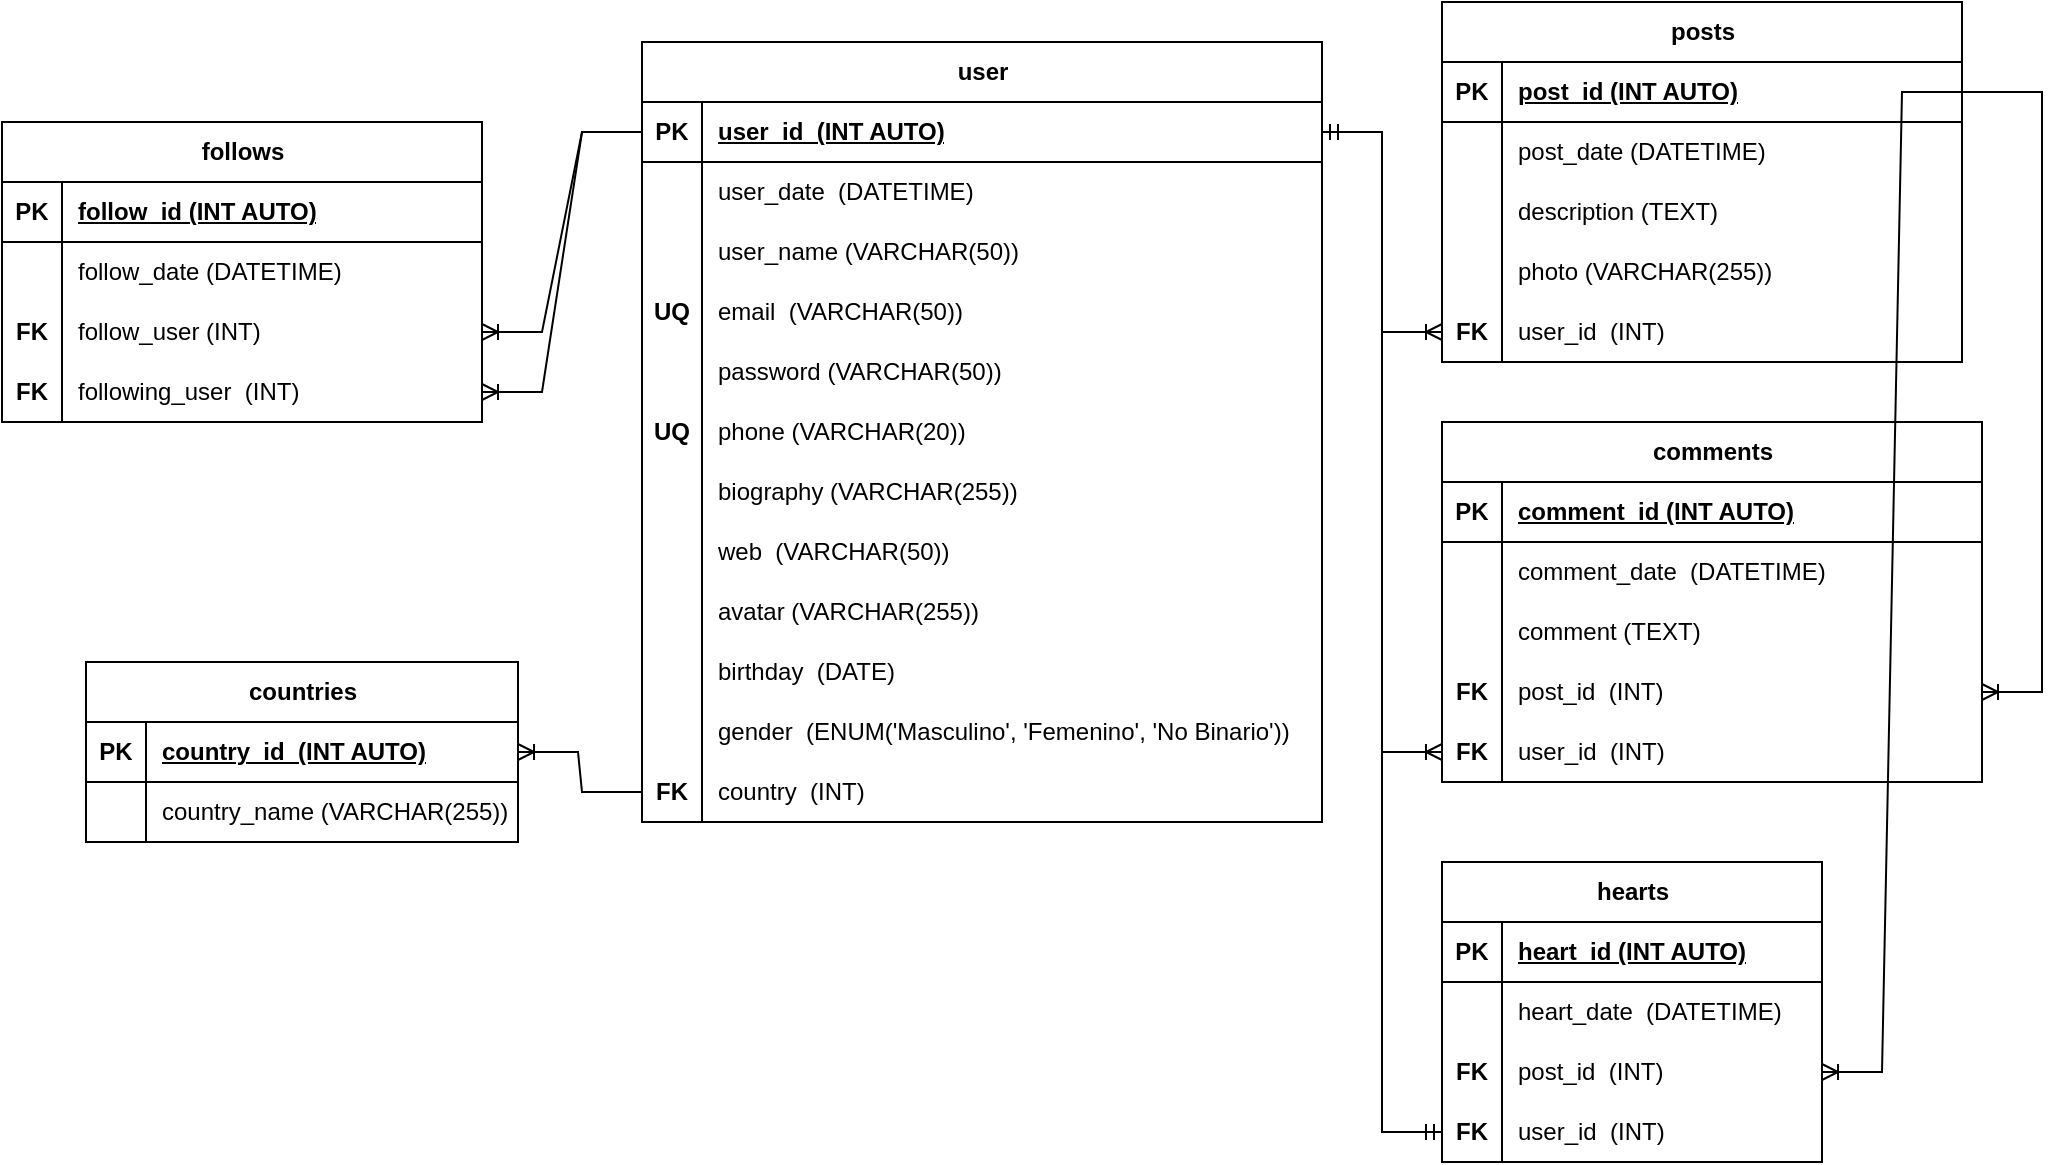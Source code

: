 <mxfile version="21.7.5" type="device">
  <diagram name="Página-1" id="EUpjg66St1lrHgCpTHWH">
    <mxGraphModel dx="1600" dy="1852" grid="1" gridSize="10" guides="1" tooltips="1" connect="1" arrows="1" fold="1" page="1" pageScale="1" pageWidth="827" pageHeight="1169" math="0" shadow="0">
      <root>
        <mxCell id="0" />
        <mxCell id="1" parent="0" />
        <mxCell id="o6AVHuNjPHZVppaUs5et-1" value="user" style="shape=table;startSize=30;container=1;collapsible=1;childLayout=tableLayout;fixedRows=1;rowLines=0;fontStyle=1;align=center;resizeLast=1;html=1;" vertex="1" parent="1">
          <mxGeometry x="330" y="10" width="340" height="390" as="geometry" />
        </mxCell>
        <mxCell id="o6AVHuNjPHZVppaUs5et-2" value="" style="shape=tableRow;horizontal=0;startSize=0;swimlaneHead=0;swimlaneBody=0;fillColor=none;collapsible=0;dropTarget=0;points=[[0,0.5],[1,0.5]];portConstraint=eastwest;top=0;left=0;right=0;bottom=1;" vertex="1" parent="o6AVHuNjPHZVppaUs5et-1">
          <mxGeometry y="30" width="340" height="30" as="geometry" />
        </mxCell>
        <mxCell id="o6AVHuNjPHZVppaUs5et-3" value="PK" style="shape=partialRectangle;connectable=0;fillColor=none;top=0;left=0;bottom=0;right=0;fontStyle=1;overflow=hidden;whiteSpace=wrap;html=1;" vertex="1" parent="o6AVHuNjPHZVppaUs5et-2">
          <mxGeometry width="30" height="30" as="geometry">
            <mxRectangle width="30" height="30" as="alternateBounds" />
          </mxGeometry>
        </mxCell>
        <mxCell id="o6AVHuNjPHZVppaUs5et-4" value="user_id&amp;nbsp; (INT AUTO)" style="shape=partialRectangle;connectable=0;fillColor=none;top=0;left=0;bottom=0;right=0;align=left;spacingLeft=6;fontStyle=5;overflow=hidden;whiteSpace=wrap;html=1;" vertex="1" parent="o6AVHuNjPHZVppaUs5et-2">
          <mxGeometry x="30" width="310" height="30" as="geometry">
            <mxRectangle width="310" height="30" as="alternateBounds" />
          </mxGeometry>
        </mxCell>
        <mxCell id="o6AVHuNjPHZVppaUs5et-5" value="" style="shape=tableRow;horizontal=0;startSize=0;swimlaneHead=0;swimlaneBody=0;fillColor=none;collapsible=0;dropTarget=0;points=[[0,0.5],[1,0.5]];portConstraint=eastwest;top=0;left=0;right=0;bottom=0;" vertex="1" parent="o6AVHuNjPHZVppaUs5et-1">
          <mxGeometry y="60" width="340" height="30" as="geometry" />
        </mxCell>
        <mxCell id="o6AVHuNjPHZVppaUs5et-6" value="" style="shape=partialRectangle;connectable=0;fillColor=none;top=0;left=0;bottom=0;right=0;editable=1;overflow=hidden;whiteSpace=wrap;html=1;" vertex="1" parent="o6AVHuNjPHZVppaUs5et-5">
          <mxGeometry width="30" height="30" as="geometry">
            <mxRectangle width="30" height="30" as="alternateBounds" />
          </mxGeometry>
        </mxCell>
        <mxCell id="o6AVHuNjPHZVppaUs5et-7" value="user_date&amp;nbsp; (DATETIME)" style="shape=partialRectangle;connectable=0;fillColor=none;top=0;left=0;bottom=0;right=0;align=left;spacingLeft=6;overflow=hidden;whiteSpace=wrap;html=1;" vertex="1" parent="o6AVHuNjPHZVppaUs5et-5">
          <mxGeometry x="30" width="310" height="30" as="geometry">
            <mxRectangle width="310" height="30" as="alternateBounds" />
          </mxGeometry>
        </mxCell>
        <mxCell id="o6AVHuNjPHZVppaUs5et-8" value="" style="shape=tableRow;horizontal=0;startSize=0;swimlaneHead=0;swimlaneBody=0;fillColor=none;collapsible=0;dropTarget=0;points=[[0,0.5],[1,0.5]];portConstraint=eastwest;top=0;left=0;right=0;bottom=0;" vertex="1" parent="o6AVHuNjPHZVppaUs5et-1">
          <mxGeometry y="90" width="340" height="30" as="geometry" />
        </mxCell>
        <mxCell id="o6AVHuNjPHZVppaUs5et-9" value="" style="shape=partialRectangle;connectable=0;fillColor=none;top=0;left=0;bottom=0;right=0;editable=1;overflow=hidden;whiteSpace=wrap;html=1;" vertex="1" parent="o6AVHuNjPHZVppaUs5et-8">
          <mxGeometry width="30" height="30" as="geometry">
            <mxRectangle width="30" height="30" as="alternateBounds" />
          </mxGeometry>
        </mxCell>
        <mxCell id="o6AVHuNjPHZVppaUs5et-10" value="user_name (VARCHAR(50))" style="shape=partialRectangle;connectable=0;fillColor=none;top=0;left=0;bottom=0;right=0;align=left;spacingLeft=6;overflow=hidden;whiteSpace=wrap;html=1;" vertex="1" parent="o6AVHuNjPHZVppaUs5et-8">
          <mxGeometry x="30" width="310" height="30" as="geometry">
            <mxRectangle width="310" height="30" as="alternateBounds" />
          </mxGeometry>
        </mxCell>
        <mxCell id="o6AVHuNjPHZVppaUs5et-11" value="" style="shape=tableRow;horizontal=0;startSize=0;swimlaneHead=0;swimlaneBody=0;fillColor=none;collapsible=0;dropTarget=0;points=[[0,0.5],[1,0.5]];portConstraint=eastwest;top=0;left=0;right=0;bottom=0;" vertex="1" parent="o6AVHuNjPHZVppaUs5et-1">
          <mxGeometry y="120" width="340" height="30" as="geometry" />
        </mxCell>
        <mxCell id="o6AVHuNjPHZVppaUs5et-12" value="&lt;b&gt;UQ&lt;/b&gt;" style="shape=partialRectangle;connectable=0;fillColor=none;top=0;left=0;bottom=0;right=0;editable=1;overflow=hidden;whiteSpace=wrap;html=1;" vertex="1" parent="o6AVHuNjPHZVppaUs5et-11">
          <mxGeometry width="30" height="30" as="geometry">
            <mxRectangle width="30" height="30" as="alternateBounds" />
          </mxGeometry>
        </mxCell>
        <mxCell id="o6AVHuNjPHZVppaUs5et-13" value="email&amp;nbsp; (VARCHAR(50))" style="shape=partialRectangle;connectable=0;fillColor=none;top=0;left=0;bottom=0;right=0;align=left;spacingLeft=6;overflow=hidden;whiteSpace=wrap;html=1;" vertex="1" parent="o6AVHuNjPHZVppaUs5et-11">
          <mxGeometry x="30" width="310" height="30" as="geometry">
            <mxRectangle width="310" height="30" as="alternateBounds" />
          </mxGeometry>
        </mxCell>
        <mxCell id="o6AVHuNjPHZVppaUs5et-82" value="" style="shape=tableRow;horizontal=0;startSize=0;swimlaneHead=0;swimlaneBody=0;fillColor=none;collapsible=0;dropTarget=0;points=[[0,0.5],[1,0.5]];portConstraint=eastwest;top=0;left=0;right=0;bottom=0;" vertex="1" parent="o6AVHuNjPHZVppaUs5et-1">
          <mxGeometry y="150" width="340" height="30" as="geometry" />
        </mxCell>
        <mxCell id="o6AVHuNjPHZVppaUs5et-83" value="" style="shape=partialRectangle;connectable=0;fillColor=none;top=0;left=0;bottom=0;right=0;editable=1;overflow=hidden;whiteSpace=wrap;html=1;" vertex="1" parent="o6AVHuNjPHZVppaUs5et-82">
          <mxGeometry width="30" height="30" as="geometry">
            <mxRectangle width="30" height="30" as="alternateBounds" />
          </mxGeometry>
        </mxCell>
        <mxCell id="o6AVHuNjPHZVppaUs5et-84" value="password (VARCHAR(50))" style="shape=partialRectangle;connectable=0;fillColor=none;top=0;left=0;bottom=0;right=0;align=left;spacingLeft=6;overflow=hidden;whiteSpace=wrap;html=1;" vertex="1" parent="o6AVHuNjPHZVppaUs5et-82">
          <mxGeometry x="30" width="310" height="30" as="geometry">
            <mxRectangle width="310" height="30" as="alternateBounds" />
          </mxGeometry>
        </mxCell>
        <mxCell id="o6AVHuNjPHZVppaUs5et-85" value="" style="shape=tableRow;horizontal=0;startSize=0;swimlaneHead=0;swimlaneBody=0;fillColor=none;collapsible=0;dropTarget=0;points=[[0,0.5],[1,0.5]];portConstraint=eastwest;top=0;left=0;right=0;bottom=0;" vertex="1" parent="o6AVHuNjPHZVppaUs5et-1">
          <mxGeometry y="180" width="340" height="30" as="geometry" />
        </mxCell>
        <mxCell id="o6AVHuNjPHZVppaUs5et-86" value="&lt;b&gt;UQ&lt;/b&gt;" style="shape=partialRectangle;connectable=0;fillColor=none;top=0;left=0;bottom=0;right=0;editable=1;overflow=hidden;whiteSpace=wrap;html=1;" vertex="1" parent="o6AVHuNjPHZVppaUs5et-85">
          <mxGeometry width="30" height="30" as="geometry">
            <mxRectangle width="30" height="30" as="alternateBounds" />
          </mxGeometry>
        </mxCell>
        <mxCell id="o6AVHuNjPHZVppaUs5et-87" value="phone (VARCHAR(20))" style="shape=partialRectangle;connectable=0;fillColor=none;top=0;left=0;bottom=0;right=0;align=left;spacingLeft=6;overflow=hidden;whiteSpace=wrap;html=1;" vertex="1" parent="o6AVHuNjPHZVppaUs5et-85">
          <mxGeometry x="30" width="310" height="30" as="geometry">
            <mxRectangle width="310" height="30" as="alternateBounds" />
          </mxGeometry>
        </mxCell>
        <mxCell id="o6AVHuNjPHZVppaUs5et-88" value="" style="shape=tableRow;horizontal=0;startSize=0;swimlaneHead=0;swimlaneBody=0;fillColor=none;collapsible=0;dropTarget=0;points=[[0,0.5],[1,0.5]];portConstraint=eastwest;top=0;left=0;right=0;bottom=0;" vertex="1" parent="o6AVHuNjPHZVppaUs5et-1">
          <mxGeometry y="210" width="340" height="30" as="geometry" />
        </mxCell>
        <mxCell id="o6AVHuNjPHZVppaUs5et-89" value="" style="shape=partialRectangle;connectable=0;fillColor=none;top=0;left=0;bottom=0;right=0;editable=1;overflow=hidden;whiteSpace=wrap;html=1;" vertex="1" parent="o6AVHuNjPHZVppaUs5et-88">
          <mxGeometry width="30" height="30" as="geometry">
            <mxRectangle width="30" height="30" as="alternateBounds" />
          </mxGeometry>
        </mxCell>
        <mxCell id="o6AVHuNjPHZVppaUs5et-90" value="biography (VARCHAR(255))" style="shape=partialRectangle;connectable=0;fillColor=none;top=0;left=0;bottom=0;right=0;align=left;spacingLeft=6;overflow=hidden;whiteSpace=wrap;html=1;" vertex="1" parent="o6AVHuNjPHZVppaUs5et-88">
          <mxGeometry x="30" width="310" height="30" as="geometry">
            <mxRectangle width="310" height="30" as="alternateBounds" />
          </mxGeometry>
        </mxCell>
        <mxCell id="o6AVHuNjPHZVppaUs5et-91" value="" style="shape=tableRow;horizontal=0;startSize=0;swimlaneHead=0;swimlaneBody=0;fillColor=none;collapsible=0;dropTarget=0;points=[[0,0.5],[1,0.5]];portConstraint=eastwest;top=0;left=0;right=0;bottom=0;" vertex="1" parent="o6AVHuNjPHZVppaUs5et-1">
          <mxGeometry y="240" width="340" height="30" as="geometry" />
        </mxCell>
        <mxCell id="o6AVHuNjPHZVppaUs5et-92" value="" style="shape=partialRectangle;connectable=0;fillColor=none;top=0;left=0;bottom=0;right=0;editable=1;overflow=hidden;whiteSpace=wrap;html=1;" vertex="1" parent="o6AVHuNjPHZVppaUs5et-91">
          <mxGeometry width="30" height="30" as="geometry">
            <mxRectangle width="30" height="30" as="alternateBounds" />
          </mxGeometry>
        </mxCell>
        <mxCell id="o6AVHuNjPHZVppaUs5et-93" value="web&amp;nbsp; (VARCHAR(50))" style="shape=partialRectangle;connectable=0;fillColor=none;top=0;left=0;bottom=0;right=0;align=left;spacingLeft=6;overflow=hidden;whiteSpace=wrap;html=1;" vertex="1" parent="o6AVHuNjPHZVppaUs5et-91">
          <mxGeometry x="30" width="310" height="30" as="geometry">
            <mxRectangle width="310" height="30" as="alternateBounds" />
          </mxGeometry>
        </mxCell>
        <mxCell id="o6AVHuNjPHZVppaUs5et-94" value="" style="shape=tableRow;horizontal=0;startSize=0;swimlaneHead=0;swimlaneBody=0;fillColor=none;collapsible=0;dropTarget=0;points=[[0,0.5],[1,0.5]];portConstraint=eastwest;top=0;left=0;right=0;bottom=0;" vertex="1" parent="o6AVHuNjPHZVppaUs5et-1">
          <mxGeometry y="270" width="340" height="30" as="geometry" />
        </mxCell>
        <mxCell id="o6AVHuNjPHZVppaUs5et-95" value="" style="shape=partialRectangle;connectable=0;fillColor=none;top=0;left=0;bottom=0;right=0;editable=1;overflow=hidden;whiteSpace=wrap;html=1;" vertex="1" parent="o6AVHuNjPHZVppaUs5et-94">
          <mxGeometry width="30" height="30" as="geometry">
            <mxRectangle width="30" height="30" as="alternateBounds" />
          </mxGeometry>
        </mxCell>
        <mxCell id="o6AVHuNjPHZVppaUs5et-96" value="avatar (VARCHAR(255))" style="shape=partialRectangle;connectable=0;fillColor=none;top=0;left=0;bottom=0;right=0;align=left;spacingLeft=6;overflow=hidden;whiteSpace=wrap;html=1;" vertex="1" parent="o6AVHuNjPHZVppaUs5et-94">
          <mxGeometry x="30" width="310" height="30" as="geometry">
            <mxRectangle width="310" height="30" as="alternateBounds" />
          </mxGeometry>
        </mxCell>
        <mxCell id="o6AVHuNjPHZVppaUs5et-97" value="" style="shape=tableRow;horizontal=0;startSize=0;swimlaneHead=0;swimlaneBody=0;fillColor=none;collapsible=0;dropTarget=0;points=[[0,0.5],[1,0.5]];portConstraint=eastwest;top=0;left=0;right=0;bottom=0;" vertex="1" parent="o6AVHuNjPHZVppaUs5et-1">
          <mxGeometry y="300" width="340" height="30" as="geometry" />
        </mxCell>
        <mxCell id="o6AVHuNjPHZVppaUs5et-98" value="" style="shape=partialRectangle;connectable=0;fillColor=none;top=0;left=0;bottom=0;right=0;editable=1;overflow=hidden;whiteSpace=wrap;html=1;" vertex="1" parent="o6AVHuNjPHZVppaUs5et-97">
          <mxGeometry width="30" height="30" as="geometry">
            <mxRectangle width="30" height="30" as="alternateBounds" />
          </mxGeometry>
        </mxCell>
        <mxCell id="o6AVHuNjPHZVppaUs5et-99" value="birthday&amp;nbsp; (DATE)" style="shape=partialRectangle;connectable=0;fillColor=none;top=0;left=0;bottom=0;right=0;align=left;spacingLeft=6;overflow=hidden;whiteSpace=wrap;html=1;" vertex="1" parent="o6AVHuNjPHZVppaUs5et-97">
          <mxGeometry x="30" width="310" height="30" as="geometry">
            <mxRectangle width="310" height="30" as="alternateBounds" />
          </mxGeometry>
        </mxCell>
        <mxCell id="o6AVHuNjPHZVppaUs5et-100" value="" style="shape=tableRow;horizontal=0;startSize=0;swimlaneHead=0;swimlaneBody=0;fillColor=none;collapsible=0;dropTarget=0;points=[[0,0.5],[1,0.5]];portConstraint=eastwest;top=0;left=0;right=0;bottom=0;" vertex="1" parent="o6AVHuNjPHZVppaUs5et-1">
          <mxGeometry y="330" width="340" height="30" as="geometry" />
        </mxCell>
        <mxCell id="o6AVHuNjPHZVppaUs5et-101" value="" style="shape=partialRectangle;connectable=0;fillColor=none;top=0;left=0;bottom=0;right=0;editable=1;overflow=hidden;whiteSpace=wrap;html=1;" vertex="1" parent="o6AVHuNjPHZVppaUs5et-100">
          <mxGeometry width="30" height="30" as="geometry">
            <mxRectangle width="30" height="30" as="alternateBounds" />
          </mxGeometry>
        </mxCell>
        <mxCell id="o6AVHuNjPHZVppaUs5et-102" value="gender&amp;nbsp; (ENUM(&#39;Masculino&#39;, &#39;Femenino&#39;, &#39;No Binario&#39;))" style="shape=partialRectangle;connectable=0;fillColor=none;top=0;left=0;bottom=0;right=0;align=left;spacingLeft=6;overflow=hidden;whiteSpace=wrap;html=1;" vertex="1" parent="o6AVHuNjPHZVppaUs5et-100">
          <mxGeometry x="30" width="310" height="30" as="geometry">
            <mxRectangle width="310" height="30" as="alternateBounds" />
          </mxGeometry>
        </mxCell>
        <mxCell id="o6AVHuNjPHZVppaUs5et-103" value="" style="shape=tableRow;horizontal=0;startSize=0;swimlaneHead=0;swimlaneBody=0;fillColor=none;collapsible=0;dropTarget=0;points=[[0,0.5],[1,0.5]];portConstraint=eastwest;top=0;left=0;right=0;bottom=0;" vertex="1" parent="o6AVHuNjPHZVppaUs5et-1">
          <mxGeometry y="360" width="340" height="30" as="geometry" />
        </mxCell>
        <mxCell id="o6AVHuNjPHZVppaUs5et-104" value="&lt;b&gt;FK&lt;/b&gt;" style="shape=partialRectangle;connectable=0;fillColor=none;top=0;left=0;bottom=0;right=0;editable=1;overflow=hidden;whiteSpace=wrap;html=1;" vertex="1" parent="o6AVHuNjPHZVppaUs5et-103">
          <mxGeometry width="30" height="30" as="geometry">
            <mxRectangle width="30" height="30" as="alternateBounds" />
          </mxGeometry>
        </mxCell>
        <mxCell id="o6AVHuNjPHZVppaUs5et-105" value="country&amp;nbsp; (INT)" style="shape=partialRectangle;connectable=0;fillColor=none;top=0;left=0;bottom=0;right=0;align=left;spacingLeft=6;overflow=hidden;whiteSpace=wrap;html=1;" vertex="1" parent="o6AVHuNjPHZVppaUs5et-103">
          <mxGeometry x="30" width="310" height="30" as="geometry">
            <mxRectangle width="310" height="30" as="alternateBounds" />
          </mxGeometry>
        </mxCell>
        <mxCell id="o6AVHuNjPHZVppaUs5et-14" value="comments" style="shape=table;startSize=30;container=1;collapsible=1;childLayout=tableLayout;fixedRows=1;rowLines=0;fontStyle=1;align=center;resizeLast=1;html=1;" vertex="1" parent="1">
          <mxGeometry x="730" y="200" width="270" height="180" as="geometry" />
        </mxCell>
        <mxCell id="o6AVHuNjPHZVppaUs5et-15" value="" style="shape=tableRow;horizontal=0;startSize=0;swimlaneHead=0;swimlaneBody=0;fillColor=none;collapsible=0;dropTarget=0;points=[[0,0.5],[1,0.5]];portConstraint=eastwest;top=0;left=0;right=0;bottom=1;" vertex="1" parent="o6AVHuNjPHZVppaUs5et-14">
          <mxGeometry y="30" width="270" height="30" as="geometry" />
        </mxCell>
        <mxCell id="o6AVHuNjPHZVppaUs5et-16" value="PK" style="shape=partialRectangle;connectable=0;fillColor=none;top=0;left=0;bottom=0;right=0;fontStyle=1;overflow=hidden;whiteSpace=wrap;html=1;" vertex="1" parent="o6AVHuNjPHZVppaUs5et-15">
          <mxGeometry width="30" height="30" as="geometry">
            <mxRectangle width="30" height="30" as="alternateBounds" />
          </mxGeometry>
        </mxCell>
        <mxCell id="o6AVHuNjPHZVppaUs5et-17" value="comment_id (INT AUTO)" style="shape=partialRectangle;connectable=0;fillColor=none;top=0;left=0;bottom=0;right=0;align=left;spacingLeft=6;fontStyle=5;overflow=hidden;whiteSpace=wrap;html=1;" vertex="1" parent="o6AVHuNjPHZVppaUs5et-15">
          <mxGeometry x="30" width="240" height="30" as="geometry">
            <mxRectangle width="240" height="30" as="alternateBounds" />
          </mxGeometry>
        </mxCell>
        <mxCell id="o6AVHuNjPHZVppaUs5et-18" value="" style="shape=tableRow;horizontal=0;startSize=0;swimlaneHead=0;swimlaneBody=0;fillColor=none;collapsible=0;dropTarget=0;points=[[0,0.5],[1,0.5]];portConstraint=eastwest;top=0;left=0;right=0;bottom=0;" vertex="1" parent="o6AVHuNjPHZVppaUs5et-14">
          <mxGeometry y="60" width="270" height="30" as="geometry" />
        </mxCell>
        <mxCell id="o6AVHuNjPHZVppaUs5et-19" value="" style="shape=partialRectangle;connectable=0;fillColor=none;top=0;left=0;bottom=0;right=0;editable=1;overflow=hidden;whiteSpace=wrap;html=1;" vertex="1" parent="o6AVHuNjPHZVppaUs5et-18">
          <mxGeometry width="30" height="30" as="geometry">
            <mxRectangle width="30" height="30" as="alternateBounds" />
          </mxGeometry>
        </mxCell>
        <mxCell id="o6AVHuNjPHZVppaUs5et-20" value="comment_date&amp;nbsp; (DATETIME)" style="shape=partialRectangle;connectable=0;fillColor=none;top=0;left=0;bottom=0;right=0;align=left;spacingLeft=6;overflow=hidden;whiteSpace=wrap;html=1;" vertex="1" parent="o6AVHuNjPHZVppaUs5et-18">
          <mxGeometry x="30" width="240" height="30" as="geometry">
            <mxRectangle width="240" height="30" as="alternateBounds" />
          </mxGeometry>
        </mxCell>
        <mxCell id="o6AVHuNjPHZVppaUs5et-21" value="" style="shape=tableRow;horizontal=0;startSize=0;swimlaneHead=0;swimlaneBody=0;fillColor=none;collapsible=0;dropTarget=0;points=[[0,0.5],[1,0.5]];portConstraint=eastwest;top=0;left=0;right=0;bottom=0;" vertex="1" parent="o6AVHuNjPHZVppaUs5et-14">
          <mxGeometry y="90" width="270" height="30" as="geometry" />
        </mxCell>
        <mxCell id="o6AVHuNjPHZVppaUs5et-22" value="" style="shape=partialRectangle;connectable=0;fillColor=none;top=0;left=0;bottom=0;right=0;editable=1;overflow=hidden;whiteSpace=wrap;html=1;" vertex="1" parent="o6AVHuNjPHZVppaUs5et-21">
          <mxGeometry width="30" height="30" as="geometry">
            <mxRectangle width="30" height="30" as="alternateBounds" />
          </mxGeometry>
        </mxCell>
        <mxCell id="o6AVHuNjPHZVppaUs5et-23" value="comment (TEXT)" style="shape=partialRectangle;connectable=0;fillColor=none;top=0;left=0;bottom=0;right=0;align=left;spacingLeft=6;overflow=hidden;whiteSpace=wrap;html=1;" vertex="1" parent="o6AVHuNjPHZVppaUs5et-21">
          <mxGeometry x="30" width="240" height="30" as="geometry">
            <mxRectangle width="240" height="30" as="alternateBounds" />
          </mxGeometry>
        </mxCell>
        <mxCell id="o6AVHuNjPHZVppaUs5et-24" value="" style="shape=tableRow;horizontal=0;startSize=0;swimlaneHead=0;swimlaneBody=0;fillColor=none;collapsible=0;dropTarget=0;points=[[0,0.5],[1,0.5]];portConstraint=eastwest;top=0;left=0;right=0;bottom=0;" vertex="1" parent="o6AVHuNjPHZVppaUs5et-14">
          <mxGeometry y="120" width="270" height="30" as="geometry" />
        </mxCell>
        <mxCell id="o6AVHuNjPHZVppaUs5et-25" value="&lt;b&gt;FK&lt;/b&gt;" style="shape=partialRectangle;connectable=0;fillColor=none;top=0;left=0;bottom=0;right=0;editable=1;overflow=hidden;whiteSpace=wrap;html=1;" vertex="1" parent="o6AVHuNjPHZVppaUs5et-24">
          <mxGeometry width="30" height="30" as="geometry">
            <mxRectangle width="30" height="30" as="alternateBounds" />
          </mxGeometry>
        </mxCell>
        <mxCell id="o6AVHuNjPHZVppaUs5et-26" value="post_id&amp;nbsp; (INT)" style="shape=partialRectangle;connectable=0;fillColor=none;top=0;left=0;bottom=0;right=0;align=left;spacingLeft=6;overflow=hidden;whiteSpace=wrap;html=1;" vertex="1" parent="o6AVHuNjPHZVppaUs5et-24">
          <mxGeometry x="30" width="240" height="30" as="geometry">
            <mxRectangle width="240" height="30" as="alternateBounds" />
          </mxGeometry>
        </mxCell>
        <mxCell id="o6AVHuNjPHZVppaUs5et-106" value="" style="shape=tableRow;horizontal=0;startSize=0;swimlaneHead=0;swimlaneBody=0;fillColor=none;collapsible=0;dropTarget=0;points=[[0,0.5],[1,0.5]];portConstraint=eastwest;top=0;left=0;right=0;bottom=0;" vertex="1" parent="o6AVHuNjPHZVppaUs5et-14">
          <mxGeometry y="150" width="270" height="30" as="geometry" />
        </mxCell>
        <mxCell id="o6AVHuNjPHZVppaUs5et-107" value="&lt;b&gt;FK&lt;/b&gt;" style="shape=partialRectangle;connectable=0;fillColor=none;top=0;left=0;bottom=0;right=0;editable=1;overflow=hidden;whiteSpace=wrap;html=1;" vertex="1" parent="o6AVHuNjPHZVppaUs5et-106">
          <mxGeometry width="30" height="30" as="geometry">
            <mxRectangle width="30" height="30" as="alternateBounds" />
          </mxGeometry>
        </mxCell>
        <mxCell id="o6AVHuNjPHZVppaUs5et-108" value="user_id&amp;nbsp; (INT)" style="shape=partialRectangle;connectable=0;fillColor=none;top=0;left=0;bottom=0;right=0;align=left;spacingLeft=6;overflow=hidden;whiteSpace=wrap;html=1;" vertex="1" parent="o6AVHuNjPHZVppaUs5et-106">
          <mxGeometry x="30" width="240" height="30" as="geometry">
            <mxRectangle width="240" height="30" as="alternateBounds" />
          </mxGeometry>
        </mxCell>
        <mxCell id="o6AVHuNjPHZVppaUs5et-53" value="follows" style="shape=table;startSize=30;container=1;collapsible=1;childLayout=tableLayout;fixedRows=1;rowLines=0;fontStyle=1;align=center;resizeLast=1;html=1;" vertex="1" parent="1">
          <mxGeometry x="10" y="50" width="240" height="150" as="geometry" />
        </mxCell>
        <mxCell id="o6AVHuNjPHZVppaUs5et-54" value="" style="shape=tableRow;horizontal=0;startSize=0;swimlaneHead=0;swimlaneBody=0;fillColor=none;collapsible=0;dropTarget=0;points=[[0,0.5],[1,0.5]];portConstraint=eastwest;top=0;left=0;right=0;bottom=1;" vertex="1" parent="o6AVHuNjPHZVppaUs5et-53">
          <mxGeometry y="30" width="240" height="30" as="geometry" />
        </mxCell>
        <mxCell id="o6AVHuNjPHZVppaUs5et-55" value="PK" style="shape=partialRectangle;connectable=0;fillColor=none;top=0;left=0;bottom=0;right=0;fontStyle=1;overflow=hidden;whiteSpace=wrap;html=1;" vertex="1" parent="o6AVHuNjPHZVppaUs5et-54">
          <mxGeometry width="30" height="30" as="geometry">
            <mxRectangle width="30" height="30" as="alternateBounds" />
          </mxGeometry>
        </mxCell>
        <mxCell id="o6AVHuNjPHZVppaUs5et-56" value="follow_id (INT AUTO)" style="shape=partialRectangle;connectable=0;fillColor=none;top=0;left=0;bottom=0;right=0;align=left;spacingLeft=6;fontStyle=5;overflow=hidden;whiteSpace=wrap;html=1;" vertex="1" parent="o6AVHuNjPHZVppaUs5et-54">
          <mxGeometry x="30" width="210" height="30" as="geometry">
            <mxRectangle width="210" height="30" as="alternateBounds" />
          </mxGeometry>
        </mxCell>
        <mxCell id="o6AVHuNjPHZVppaUs5et-57" value="" style="shape=tableRow;horizontal=0;startSize=0;swimlaneHead=0;swimlaneBody=0;fillColor=none;collapsible=0;dropTarget=0;points=[[0,0.5],[1,0.5]];portConstraint=eastwest;top=0;left=0;right=0;bottom=0;" vertex="1" parent="o6AVHuNjPHZVppaUs5et-53">
          <mxGeometry y="60" width="240" height="30" as="geometry" />
        </mxCell>
        <mxCell id="o6AVHuNjPHZVppaUs5et-58" value="" style="shape=partialRectangle;connectable=0;fillColor=none;top=0;left=0;bottom=0;right=0;editable=1;overflow=hidden;whiteSpace=wrap;html=1;" vertex="1" parent="o6AVHuNjPHZVppaUs5et-57">
          <mxGeometry width="30" height="30" as="geometry">
            <mxRectangle width="30" height="30" as="alternateBounds" />
          </mxGeometry>
        </mxCell>
        <mxCell id="o6AVHuNjPHZVppaUs5et-59" value="follow_date (DATETIME)" style="shape=partialRectangle;connectable=0;fillColor=none;top=0;left=0;bottom=0;right=0;align=left;spacingLeft=6;overflow=hidden;whiteSpace=wrap;html=1;" vertex="1" parent="o6AVHuNjPHZVppaUs5et-57">
          <mxGeometry x="30" width="210" height="30" as="geometry">
            <mxRectangle width="210" height="30" as="alternateBounds" />
          </mxGeometry>
        </mxCell>
        <mxCell id="o6AVHuNjPHZVppaUs5et-60" value="" style="shape=tableRow;horizontal=0;startSize=0;swimlaneHead=0;swimlaneBody=0;fillColor=none;collapsible=0;dropTarget=0;points=[[0,0.5],[1,0.5]];portConstraint=eastwest;top=0;left=0;right=0;bottom=0;" vertex="1" parent="o6AVHuNjPHZVppaUs5et-53">
          <mxGeometry y="90" width="240" height="30" as="geometry" />
        </mxCell>
        <mxCell id="o6AVHuNjPHZVppaUs5et-61" value="&lt;b&gt;FK&lt;/b&gt;" style="shape=partialRectangle;connectable=0;fillColor=none;top=0;left=0;bottom=0;right=0;editable=1;overflow=hidden;whiteSpace=wrap;html=1;" vertex="1" parent="o6AVHuNjPHZVppaUs5et-60">
          <mxGeometry width="30" height="30" as="geometry">
            <mxRectangle width="30" height="30" as="alternateBounds" />
          </mxGeometry>
        </mxCell>
        <mxCell id="o6AVHuNjPHZVppaUs5et-62" value="follow_user (INT)" style="shape=partialRectangle;connectable=0;fillColor=none;top=0;left=0;bottom=0;right=0;align=left;spacingLeft=6;overflow=hidden;whiteSpace=wrap;html=1;" vertex="1" parent="o6AVHuNjPHZVppaUs5et-60">
          <mxGeometry x="30" width="210" height="30" as="geometry">
            <mxRectangle width="210" height="30" as="alternateBounds" />
          </mxGeometry>
        </mxCell>
        <mxCell id="o6AVHuNjPHZVppaUs5et-63" value="" style="shape=tableRow;horizontal=0;startSize=0;swimlaneHead=0;swimlaneBody=0;fillColor=none;collapsible=0;dropTarget=0;points=[[0,0.5],[1,0.5]];portConstraint=eastwest;top=0;left=0;right=0;bottom=0;" vertex="1" parent="o6AVHuNjPHZVppaUs5et-53">
          <mxGeometry y="120" width="240" height="30" as="geometry" />
        </mxCell>
        <mxCell id="o6AVHuNjPHZVppaUs5et-64" value="&lt;b&gt;FK&lt;/b&gt;" style="shape=partialRectangle;connectable=0;fillColor=none;top=0;left=0;bottom=0;right=0;editable=1;overflow=hidden;whiteSpace=wrap;html=1;" vertex="1" parent="o6AVHuNjPHZVppaUs5et-63">
          <mxGeometry width="30" height="30" as="geometry">
            <mxRectangle width="30" height="30" as="alternateBounds" />
          </mxGeometry>
        </mxCell>
        <mxCell id="o6AVHuNjPHZVppaUs5et-65" value="following_user&amp;nbsp; (INT)" style="shape=partialRectangle;connectable=0;fillColor=none;top=0;left=0;bottom=0;right=0;align=left;spacingLeft=6;overflow=hidden;whiteSpace=wrap;html=1;" vertex="1" parent="o6AVHuNjPHZVppaUs5et-63">
          <mxGeometry x="30" width="210" height="30" as="geometry">
            <mxRectangle width="210" height="30" as="alternateBounds" />
          </mxGeometry>
        </mxCell>
        <mxCell id="o6AVHuNjPHZVppaUs5et-66" value="posts" style="shape=table;startSize=30;container=1;collapsible=1;childLayout=tableLayout;fixedRows=1;rowLines=0;fontStyle=1;align=center;resizeLast=1;html=1;" vertex="1" parent="1">
          <mxGeometry x="730" y="-10" width="260" height="180" as="geometry" />
        </mxCell>
        <mxCell id="o6AVHuNjPHZVppaUs5et-67" value="" style="shape=tableRow;horizontal=0;startSize=0;swimlaneHead=0;swimlaneBody=0;fillColor=none;collapsible=0;dropTarget=0;points=[[0,0.5],[1,0.5]];portConstraint=eastwest;top=0;left=0;right=0;bottom=1;" vertex="1" parent="o6AVHuNjPHZVppaUs5et-66">
          <mxGeometry y="30" width="260" height="30" as="geometry" />
        </mxCell>
        <mxCell id="o6AVHuNjPHZVppaUs5et-68" value="PK" style="shape=partialRectangle;connectable=0;fillColor=none;top=0;left=0;bottom=0;right=0;fontStyle=1;overflow=hidden;whiteSpace=wrap;html=1;" vertex="1" parent="o6AVHuNjPHZVppaUs5et-67">
          <mxGeometry width="30" height="30" as="geometry">
            <mxRectangle width="30" height="30" as="alternateBounds" />
          </mxGeometry>
        </mxCell>
        <mxCell id="o6AVHuNjPHZVppaUs5et-69" value="post_id (INT AUTO)" style="shape=partialRectangle;connectable=0;fillColor=none;top=0;left=0;bottom=0;right=0;align=left;spacingLeft=6;fontStyle=5;overflow=hidden;whiteSpace=wrap;html=1;" vertex="1" parent="o6AVHuNjPHZVppaUs5et-67">
          <mxGeometry x="30" width="230" height="30" as="geometry">
            <mxRectangle width="230" height="30" as="alternateBounds" />
          </mxGeometry>
        </mxCell>
        <mxCell id="o6AVHuNjPHZVppaUs5et-70" value="" style="shape=tableRow;horizontal=0;startSize=0;swimlaneHead=0;swimlaneBody=0;fillColor=none;collapsible=0;dropTarget=0;points=[[0,0.5],[1,0.5]];portConstraint=eastwest;top=0;left=0;right=0;bottom=0;" vertex="1" parent="o6AVHuNjPHZVppaUs5et-66">
          <mxGeometry y="60" width="260" height="30" as="geometry" />
        </mxCell>
        <mxCell id="o6AVHuNjPHZVppaUs5et-71" value="" style="shape=partialRectangle;connectable=0;fillColor=none;top=0;left=0;bottom=0;right=0;editable=1;overflow=hidden;whiteSpace=wrap;html=1;" vertex="1" parent="o6AVHuNjPHZVppaUs5et-70">
          <mxGeometry width="30" height="30" as="geometry">
            <mxRectangle width="30" height="30" as="alternateBounds" />
          </mxGeometry>
        </mxCell>
        <mxCell id="o6AVHuNjPHZVppaUs5et-72" value="post_date (DATETIME)" style="shape=partialRectangle;connectable=0;fillColor=none;top=0;left=0;bottom=0;right=0;align=left;spacingLeft=6;overflow=hidden;whiteSpace=wrap;html=1;" vertex="1" parent="o6AVHuNjPHZVppaUs5et-70">
          <mxGeometry x="30" width="230" height="30" as="geometry">
            <mxRectangle width="230" height="30" as="alternateBounds" />
          </mxGeometry>
        </mxCell>
        <mxCell id="o6AVHuNjPHZVppaUs5et-73" value="" style="shape=tableRow;horizontal=0;startSize=0;swimlaneHead=0;swimlaneBody=0;fillColor=none;collapsible=0;dropTarget=0;points=[[0,0.5],[1,0.5]];portConstraint=eastwest;top=0;left=0;right=0;bottom=0;" vertex="1" parent="o6AVHuNjPHZVppaUs5et-66">
          <mxGeometry y="90" width="260" height="30" as="geometry" />
        </mxCell>
        <mxCell id="o6AVHuNjPHZVppaUs5et-74" value="" style="shape=partialRectangle;connectable=0;fillColor=none;top=0;left=0;bottom=0;right=0;editable=1;overflow=hidden;whiteSpace=wrap;html=1;" vertex="1" parent="o6AVHuNjPHZVppaUs5et-73">
          <mxGeometry width="30" height="30" as="geometry">
            <mxRectangle width="30" height="30" as="alternateBounds" />
          </mxGeometry>
        </mxCell>
        <mxCell id="o6AVHuNjPHZVppaUs5et-75" value="description (TEXT)" style="shape=partialRectangle;connectable=0;fillColor=none;top=0;left=0;bottom=0;right=0;align=left;spacingLeft=6;overflow=hidden;whiteSpace=wrap;html=1;" vertex="1" parent="o6AVHuNjPHZVppaUs5et-73">
          <mxGeometry x="30" width="230" height="30" as="geometry">
            <mxRectangle width="230" height="30" as="alternateBounds" />
          </mxGeometry>
        </mxCell>
        <mxCell id="o6AVHuNjPHZVppaUs5et-76" value="" style="shape=tableRow;horizontal=0;startSize=0;swimlaneHead=0;swimlaneBody=0;fillColor=none;collapsible=0;dropTarget=0;points=[[0,0.5],[1,0.5]];portConstraint=eastwest;top=0;left=0;right=0;bottom=0;" vertex="1" parent="o6AVHuNjPHZVppaUs5et-66">
          <mxGeometry y="120" width="260" height="30" as="geometry" />
        </mxCell>
        <mxCell id="o6AVHuNjPHZVppaUs5et-77" value="" style="shape=partialRectangle;connectable=0;fillColor=none;top=0;left=0;bottom=0;right=0;editable=1;overflow=hidden;whiteSpace=wrap;html=1;" vertex="1" parent="o6AVHuNjPHZVppaUs5et-76">
          <mxGeometry width="30" height="30" as="geometry">
            <mxRectangle width="30" height="30" as="alternateBounds" />
          </mxGeometry>
        </mxCell>
        <mxCell id="o6AVHuNjPHZVppaUs5et-78" value="photo (VARCHAR(255))" style="shape=partialRectangle;connectable=0;fillColor=none;top=0;left=0;bottom=0;right=0;align=left;spacingLeft=6;overflow=hidden;whiteSpace=wrap;html=1;" vertex="1" parent="o6AVHuNjPHZVppaUs5et-76">
          <mxGeometry x="30" width="230" height="30" as="geometry">
            <mxRectangle width="230" height="30" as="alternateBounds" />
          </mxGeometry>
        </mxCell>
        <mxCell id="o6AVHuNjPHZVppaUs5et-79" value="" style="shape=tableRow;horizontal=0;startSize=0;swimlaneHead=0;swimlaneBody=0;fillColor=none;collapsible=0;dropTarget=0;points=[[0,0.5],[1,0.5]];portConstraint=eastwest;top=0;left=0;right=0;bottom=0;" vertex="1" parent="o6AVHuNjPHZVppaUs5et-66">
          <mxGeometry y="150" width="260" height="30" as="geometry" />
        </mxCell>
        <mxCell id="o6AVHuNjPHZVppaUs5et-80" value="&lt;b&gt;FK&lt;/b&gt;" style="shape=partialRectangle;connectable=0;fillColor=none;top=0;left=0;bottom=0;right=0;editable=1;overflow=hidden;whiteSpace=wrap;html=1;" vertex="1" parent="o6AVHuNjPHZVppaUs5et-79">
          <mxGeometry width="30" height="30" as="geometry">
            <mxRectangle width="30" height="30" as="alternateBounds" />
          </mxGeometry>
        </mxCell>
        <mxCell id="o6AVHuNjPHZVppaUs5et-81" value="user_id&amp;nbsp; (INT)" style="shape=partialRectangle;connectable=0;fillColor=none;top=0;left=0;bottom=0;right=0;align=left;spacingLeft=6;overflow=hidden;whiteSpace=wrap;html=1;" vertex="1" parent="o6AVHuNjPHZVppaUs5et-79">
          <mxGeometry x="30" width="230" height="30" as="geometry">
            <mxRectangle width="230" height="30" as="alternateBounds" />
          </mxGeometry>
        </mxCell>
        <mxCell id="o6AVHuNjPHZVppaUs5et-109" value="hearts" style="shape=table;startSize=30;container=1;collapsible=1;childLayout=tableLayout;fixedRows=1;rowLines=0;fontStyle=1;align=center;resizeLast=1;html=1;" vertex="1" parent="1">
          <mxGeometry x="730" y="420" width="190" height="150" as="geometry" />
        </mxCell>
        <mxCell id="o6AVHuNjPHZVppaUs5et-110" value="" style="shape=tableRow;horizontal=0;startSize=0;swimlaneHead=0;swimlaneBody=0;fillColor=none;collapsible=0;dropTarget=0;points=[[0,0.5],[1,0.5]];portConstraint=eastwest;top=0;left=0;right=0;bottom=1;" vertex="1" parent="o6AVHuNjPHZVppaUs5et-109">
          <mxGeometry y="30" width="190" height="30" as="geometry" />
        </mxCell>
        <mxCell id="o6AVHuNjPHZVppaUs5et-111" value="PK" style="shape=partialRectangle;connectable=0;fillColor=none;top=0;left=0;bottom=0;right=0;fontStyle=1;overflow=hidden;whiteSpace=wrap;html=1;" vertex="1" parent="o6AVHuNjPHZVppaUs5et-110">
          <mxGeometry width="30" height="30" as="geometry">
            <mxRectangle width="30" height="30" as="alternateBounds" />
          </mxGeometry>
        </mxCell>
        <mxCell id="o6AVHuNjPHZVppaUs5et-112" value="heart_id (INT AUTO)" style="shape=partialRectangle;connectable=0;fillColor=none;top=0;left=0;bottom=0;right=0;align=left;spacingLeft=6;fontStyle=5;overflow=hidden;whiteSpace=wrap;html=1;" vertex="1" parent="o6AVHuNjPHZVppaUs5et-110">
          <mxGeometry x="30" width="160" height="30" as="geometry">
            <mxRectangle width="160" height="30" as="alternateBounds" />
          </mxGeometry>
        </mxCell>
        <mxCell id="o6AVHuNjPHZVppaUs5et-113" value="" style="shape=tableRow;horizontal=0;startSize=0;swimlaneHead=0;swimlaneBody=0;fillColor=none;collapsible=0;dropTarget=0;points=[[0,0.5],[1,0.5]];portConstraint=eastwest;top=0;left=0;right=0;bottom=0;" vertex="1" parent="o6AVHuNjPHZVppaUs5et-109">
          <mxGeometry y="60" width="190" height="30" as="geometry" />
        </mxCell>
        <mxCell id="o6AVHuNjPHZVppaUs5et-114" value="" style="shape=partialRectangle;connectable=0;fillColor=none;top=0;left=0;bottom=0;right=0;editable=1;overflow=hidden;whiteSpace=wrap;html=1;" vertex="1" parent="o6AVHuNjPHZVppaUs5et-113">
          <mxGeometry width="30" height="30" as="geometry">
            <mxRectangle width="30" height="30" as="alternateBounds" />
          </mxGeometry>
        </mxCell>
        <mxCell id="o6AVHuNjPHZVppaUs5et-115" value="heart_date&amp;nbsp; (DATETIME)" style="shape=partialRectangle;connectable=0;fillColor=none;top=0;left=0;bottom=0;right=0;align=left;spacingLeft=6;overflow=hidden;whiteSpace=wrap;html=1;" vertex="1" parent="o6AVHuNjPHZVppaUs5et-113">
          <mxGeometry x="30" width="160" height="30" as="geometry">
            <mxRectangle width="160" height="30" as="alternateBounds" />
          </mxGeometry>
        </mxCell>
        <mxCell id="o6AVHuNjPHZVppaUs5et-116" value="" style="shape=tableRow;horizontal=0;startSize=0;swimlaneHead=0;swimlaneBody=0;fillColor=none;collapsible=0;dropTarget=0;points=[[0,0.5],[1,0.5]];portConstraint=eastwest;top=0;left=0;right=0;bottom=0;" vertex="1" parent="o6AVHuNjPHZVppaUs5et-109">
          <mxGeometry y="90" width="190" height="30" as="geometry" />
        </mxCell>
        <mxCell id="o6AVHuNjPHZVppaUs5et-117" value="&lt;b&gt;FK&lt;/b&gt;" style="shape=partialRectangle;connectable=0;fillColor=none;top=0;left=0;bottom=0;right=0;editable=1;overflow=hidden;whiteSpace=wrap;html=1;" vertex="1" parent="o6AVHuNjPHZVppaUs5et-116">
          <mxGeometry width="30" height="30" as="geometry">
            <mxRectangle width="30" height="30" as="alternateBounds" />
          </mxGeometry>
        </mxCell>
        <mxCell id="o6AVHuNjPHZVppaUs5et-118" value="post_id&amp;nbsp; (INT)" style="shape=partialRectangle;connectable=0;fillColor=none;top=0;left=0;bottom=0;right=0;align=left;spacingLeft=6;overflow=hidden;whiteSpace=wrap;html=1;" vertex="1" parent="o6AVHuNjPHZVppaUs5et-116">
          <mxGeometry x="30" width="160" height="30" as="geometry">
            <mxRectangle width="160" height="30" as="alternateBounds" />
          </mxGeometry>
        </mxCell>
        <mxCell id="o6AVHuNjPHZVppaUs5et-119" value="" style="shape=tableRow;horizontal=0;startSize=0;swimlaneHead=0;swimlaneBody=0;fillColor=none;collapsible=0;dropTarget=0;points=[[0,0.5],[1,0.5]];portConstraint=eastwest;top=0;left=0;right=0;bottom=0;" vertex="1" parent="o6AVHuNjPHZVppaUs5et-109">
          <mxGeometry y="120" width="190" height="30" as="geometry" />
        </mxCell>
        <mxCell id="o6AVHuNjPHZVppaUs5et-120" value="&lt;b&gt;FK&lt;/b&gt;" style="shape=partialRectangle;connectable=0;fillColor=none;top=0;left=0;bottom=0;right=0;editable=1;overflow=hidden;whiteSpace=wrap;html=1;" vertex="1" parent="o6AVHuNjPHZVppaUs5et-119">
          <mxGeometry width="30" height="30" as="geometry">
            <mxRectangle width="30" height="30" as="alternateBounds" />
          </mxGeometry>
        </mxCell>
        <mxCell id="o6AVHuNjPHZVppaUs5et-121" value="user_id&amp;nbsp; (INT)" style="shape=partialRectangle;connectable=0;fillColor=none;top=0;left=0;bottom=0;right=0;align=left;spacingLeft=6;overflow=hidden;whiteSpace=wrap;html=1;" vertex="1" parent="o6AVHuNjPHZVppaUs5et-119">
          <mxGeometry x="30" width="160" height="30" as="geometry">
            <mxRectangle width="160" height="30" as="alternateBounds" />
          </mxGeometry>
        </mxCell>
        <mxCell id="o6AVHuNjPHZVppaUs5et-122" value="countries" style="shape=table;startSize=30;container=1;collapsible=1;childLayout=tableLayout;fixedRows=1;rowLines=0;fontStyle=1;align=center;resizeLast=1;html=1;" vertex="1" parent="1">
          <mxGeometry x="52" y="320" width="216" height="90" as="geometry" />
        </mxCell>
        <mxCell id="o6AVHuNjPHZVppaUs5et-123" value="" style="shape=tableRow;horizontal=0;startSize=0;swimlaneHead=0;swimlaneBody=0;fillColor=none;collapsible=0;dropTarget=0;points=[[0,0.5],[1,0.5]];portConstraint=eastwest;top=0;left=0;right=0;bottom=1;" vertex="1" parent="o6AVHuNjPHZVppaUs5et-122">
          <mxGeometry y="30" width="216" height="30" as="geometry" />
        </mxCell>
        <mxCell id="o6AVHuNjPHZVppaUs5et-124" value="PK" style="shape=partialRectangle;connectable=0;fillColor=none;top=0;left=0;bottom=0;right=0;fontStyle=1;overflow=hidden;whiteSpace=wrap;html=1;" vertex="1" parent="o6AVHuNjPHZVppaUs5et-123">
          <mxGeometry width="30" height="30" as="geometry">
            <mxRectangle width="30" height="30" as="alternateBounds" />
          </mxGeometry>
        </mxCell>
        <mxCell id="o6AVHuNjPHZVppaUs5et-125" value="country_id&amp;nbsp; (INT AUTO)" style="shape=partialRectangle;connectable=0;fillColor=none;top=0;left=0;bottom=0;right=0;align=left;spacingLeft=6;fontStyle=5;overflow=hidden;whiteSpace=wrap;html=1;" vertex="1" parent="o6AVHuNjPHZVppaUs5et-123">
          <mxGeometry x="30" width="186" height="30" as="geometry">
            <mxRectangle width="186" height="30" as="alternateBounds" />
          </mxGeometry>
        </mxCell>
        <mxCell id="o6AVHuNjPHZVppaUs5et-126" value="" style="shape=tableRow;horizontal=0;startSize=0;swimlaneHead=0;swimlaneBody=0;fillColor=none;collapsible=0;dropTarget=0;points=[[0,0.5],[1,0.5]];portConstraint=eastwest;top=0;left=0;right=0;bottom=0;" vertex="1" parent="o6AVHuNjPHZVppaUs5et-122">
          <mxGeometry y="60" width="216" height="30" as="geometry" />
        </mxCell>
        <mxCell id="o6AVHuNjPHZVppaUs5et-127" value="" style="shape=partialRectangle;connectable=0;fillColor=none;top=0;left=0;bottom=0;right=0;editable=1;overflow=hidden;whiteSpace=wrap;html=1;" vertex="1" parent="o6AVHuNjPHZVppaUs5et-126">
          <mxGeometry width="30" height="30" as="geometry">
            <mxRectangle width="30" height="30" as="alternateBounds" />
          </mxGeometry>
        </mxCell>
        <mxCell id="o6AVHuNjPHZVppaUs5et-128" value="country_name (VARCHAR(255))" style="shape=partialRectangle;connectable=0;fillColor=none;top=0;left=0;bottom=0;right=0;align=left;spacingLeft=6;overflow=hidden;whiteSpace=wrap;html=1;" vertex="1" parent="o6AVHuNjPHZVppaUs5et-126">
          <mxGeometry x="30" width="186" height="30" as="geometry">
            <mxRectangle width="186" height="30" as="alternateBounds" />
          </mxGeometry>
        </mxCell>
        <mxCell id="o6AVHuNjPHZVppaUs5et-135" value="" style="edgeStyle=entityRelationEdgeStyle;fontSize=12;html=1;endArrow=ERmandOne;startArrow=ERmandOne;rounded=0;entryX=1;entryY=0.5;entryDx=0;entryDy=0;exitX=0;exitY=0.5;exitDx=0;exitDy=0;" edge="1" parent="1" source="o6AVHuNjPHZVppaUs5et-119" target="o6AVHuNjPHZVppaUs5et-2">
          <mxGeometry width="100" height="100" relative="1" as="geometry">
            <mxPoint x="530" y="340" as="sourcePoint" />
            <mxPoint x="630" y="240" as="targetPoint" />
          </mxGeometry>
        </mxCell>
        <mxCell id="o6AVHuNjPHZVppaUs5et-137" value="" style="edgeStyle=entityRelationEdgeStyle;fontSize=12;html=1;endArrow=ERoneToMany;rounded=0;exitX=1;exitY=0.5;exitDx=0;exitDy=0;entryX=0;entryY=0.5;entryDx=0;entryDy=0;" edge="1" parent="1" source="o6AVHuNjPHZVppaUs5et-2" target="o6AVHuNjPHZVppaUs5et-79">
          <mxGeometry width="100" height="100" relative="1" as="geometry">
            <mxPoint x="530" y="340" as="sourcePoint" />
            <mxPoint x="630" y="240" as="targetPoint" />
          </mxGeometry>
        </mxCell>
        <mxCell id="o6AVHuNjPHZVppaUs5et-138" value="" style="edgeStyle=entityRelationEdgeStyle;fontSize=12;html=1;endArrow=ERoneToMany;rounded=0;exitX=1;exitY=0.5;exitDx=0;exitDy=0;entryX=0;entryY=0.5;entryDx=0;entryDy=0;" edge="1" parent="1" source="o6AVHuNjPHZVppaUs5et-2" target="o6AVHuNjPHZVppaUs5et-106">
          <mxGeometry width="100" height="100" relative="1" as="geometry">
            <mxPoint x="530" y="340" as="sourcePoint" />
            <mxPoint x="730" y="400" as="targetPoint" />
          </mxGeometry>
        </mxCell>
        <mxCell id="o6AVHuNjPHZVppaUs5et-140" value="" style="edgeStyle=entityRelationEdgeStyle;fontSize=12;html=1;endArrow=ERoneToMany;rounded=0;exitX=1;exitY=0.5;exitDx=0;exitDy=0;" edge="1" parent="1" source="o6AVHuNjPHZVppaUs5et-67" target="o6AVHuNjPHZVppaUs5et-24">
          <mxGeometry width="100" height="100" relative="1" as="geometry">
            <mxPoint x="1060" y="50" as="sourcePoint" />
            <mxPoint x="1060" y="320" as="targetPoint" />
            <Array as="points">
              <mxPoint x="1090" y="215" />
              <mxPoint x="1140" y="85" />
            </Array>
          </mxGeometry>
        </mxCell>
        <mxCell id="o6AVHuNjPHZVppaUs5et-144" value="" style="edgeStyle=entityRelationEdgeStyle;fontSize=12;html=1;endArrow=ERoneToMany;rounded=0;entryX=1;entryY=0.5;entryDx=0;entryDy=0;exitX=1;exitY=0.5;exitDx=0;exitDy=0;" edge="1" parent="1" source="o6AVHuNjPHZVppaUs5et-67" target="o6AVHuNjPHZVppaUs5et-116">
          <mxGeometry width="100" height="100" relative="1" as="geometry">
            <mxPoint x="1000" y="30" as="sourcePoint" />
            <mxPoint x="1130" y="520" as="targetPoint" />
            <Array as="points">
              <mxPoint x="1040" y="280" />
            </Array>
          </mxGeometry>
        </mxCell>
        <mxCell id="o6AVHuNjPHZVppaUs5et-145" value="" style="edgeStyle=entityRelationEdgeStyle;fontSize=12;html=1;endArrow=ERoneToMany;rounded=0;entryX=1;entryY=0.5;entryDx=0;entryDy=0;exitX=0;exitY=0.5;exitDx=0;exitDy=0;" edge="1" parent="1" source="o6AVHuNjPHZVppaUs5et-2" target="o6AVHuNjPHZVppaUs5et-60">
          <mxGeometry width="100" height="100" relative="1" as="geometry">
            <mxPoint x="540" y="320" as="sourcePoint" />
            <mxPoint x="640" y="220" as="targetPoint" />
          </mxGeometry>
        </mxCell>
        <mxCell id="o6AVHuNjPHZVppaUs5et-146" value="" style="edgeStyle=entityRelationEdgeStyle;fontSize=12;html=1;endArrow=ERoneToMany;rounded=0;exitX=0;exitY=0.5;exitDx=0;exitDy=0;entryX=1;entryY=0.5;entryDx=0;entryDy=0;" edge="1" parent="1" source="o6AVHuNjPHZVppaUs5et-2" target="o6AVHuNjPHZVppaUs5et-63">
          <mxGeometry width="100" height="100" relative="1" as="geometry">
            <mxPoint x="540" y="320" as="sourcePoint" />
            <mxPoint x="640" y="220" as="targetPoint" />
          </mxGeometry>
        </mxCell>
        <mxCell id="o6AVHuNjPHZVppaUs5et-147" value="" style="edgeStyle=entityRelationEdgeStyle;fontSize=12;html=1;endArrow=ERoneToMany;rounded=0;exitX=0;exitY=0.5;exitDx=0;exitDy=0;entryX=1;entryY=0.5;entryDx=0;entryDy=0;" edge="1" parent="1" source="o6AVHuNjPHZVppaUs5et-103" target="o6AVHuNjPHZVppaUs5et-123">
          <mxGeometry width="100" height="100" relative="1" as="geometry">
            <mxPoint x="540" y="320" as="sourcePoint" />
            <mxPoint x="640" y="220" as="targetPoint" />
          </mxGeometry>
        </mxCell>
      </root>
    </mxGraphModel>
  </diagram>
</mxfile>
